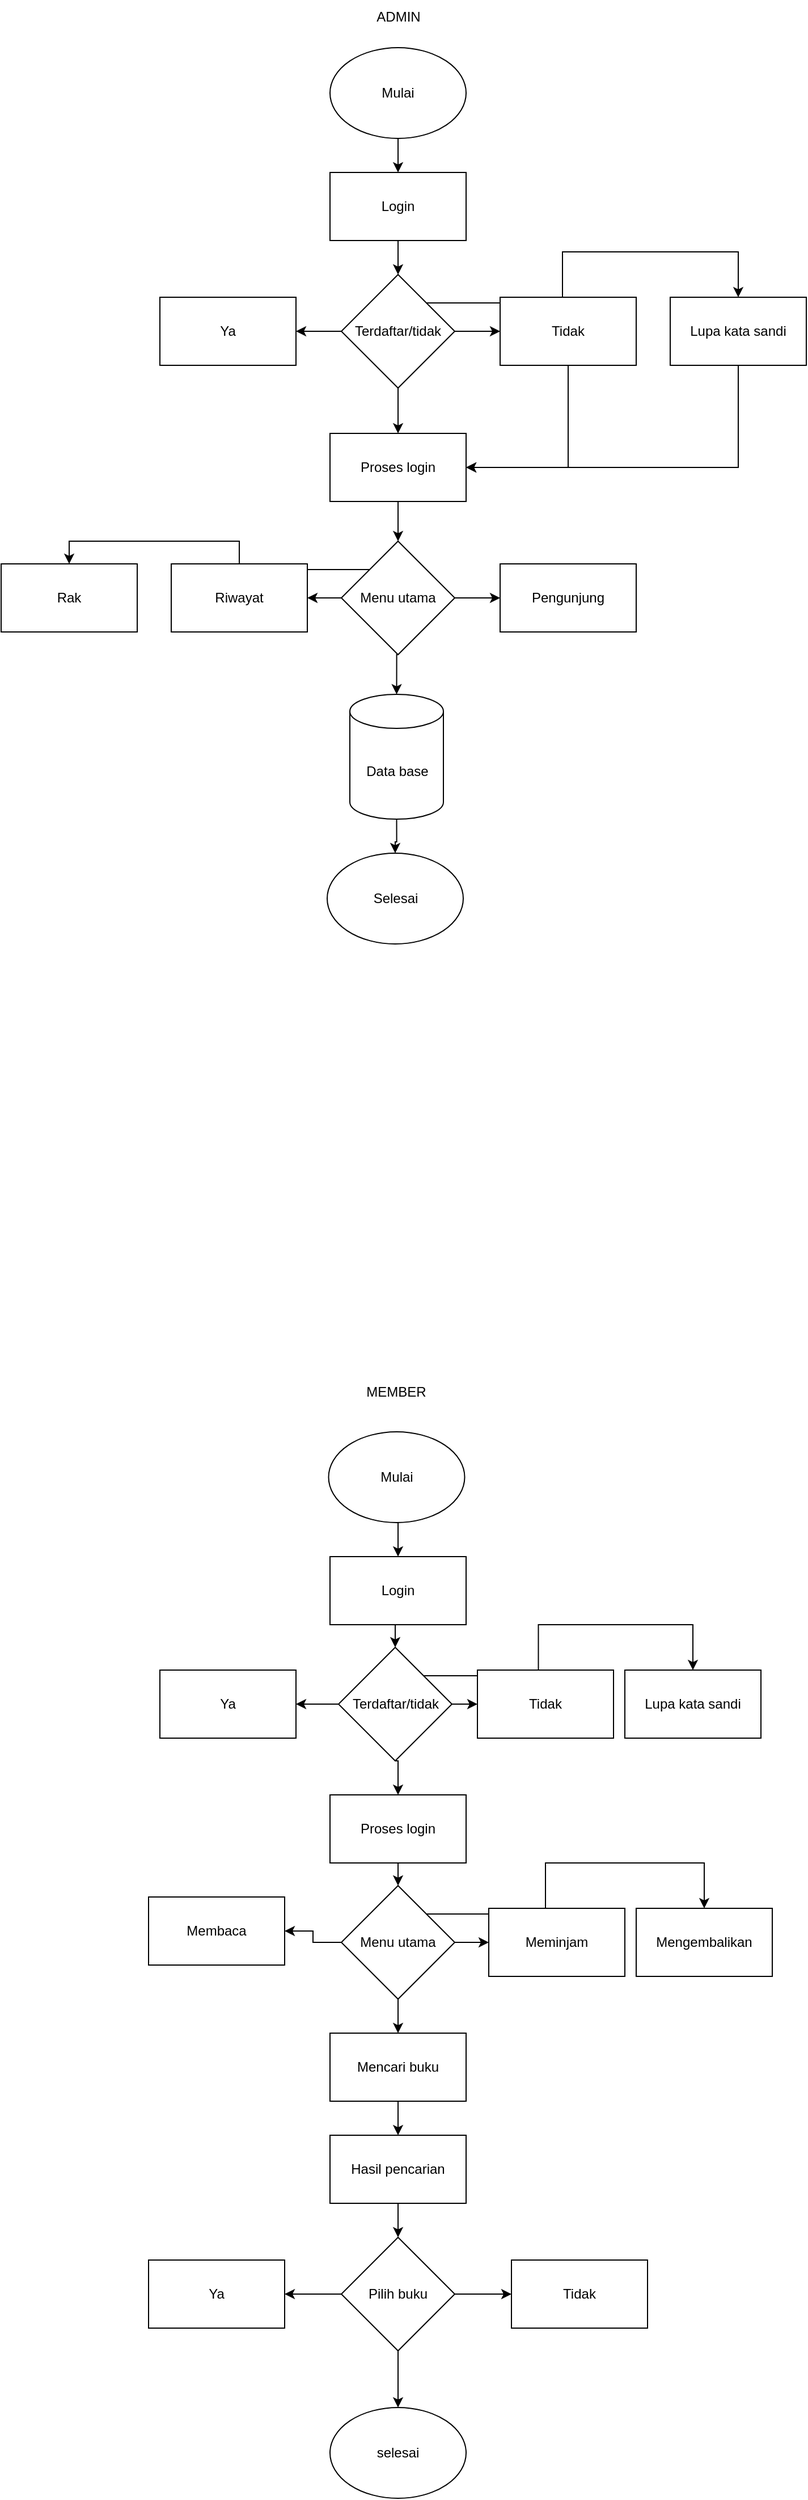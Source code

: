 <mxfile version="24.7.12">
  <diagram id="C5RBs43oDa-KdzZeNtuy" name="Page-1">
    <mxGraphModel dx="1434" dy="772" grid="1" gridSize="10" guides="1" tooltips="1" connect="1" arrows="1" fold="1" page="1" pageScale="1" pageWidth="827" pageHeight="1169" math="0" shadow="0">
      <root>
        <mxCell id="WIyWlLk6GJQsqaUBKTNV-0" />
        <mxCell id="WIyWlLk6GJQsqaUBKTNV-1" parent="WIyWlLk6GJQsqaUBKTNV-0" />
        <mxCell id="UuX250BPfMBqZ1j2QzMZ-12" style="edgeStyle=orthogonalEdgeStyle;rounded=0;orthogonalLoop=1;jettySize=auto;html=1;exitX=0.5;exitY=1;exitDx=0;exitDy=0;" edge="1" parent="WIyWlLk6GJQsqaUBKTNV-1" source="UuX250BPfMBqZ1j2QzMZ-0" target="UuX250BPfMBqZ1j2QzMZ-1">
          <mxGeometry relative="1" as="geometry" />
        </mxCell>
        <mxCell id="UuX250BPfMBqZ1j2QzMZ-0" value="Mulai" style="ellipse;whiteSpace=wrap;html=1;" vertex="1" parent="WIyWlLk6GJQsqaUBKTNV-1">
          <mxGeometry x="370" y="50" width="120" height="80" as="geometry" />
        </mxCell>
        <mxCell id="UuX250BPfMBqZ1j2QzMZ-13" style="edgeStyle=orthogonalEdgeStyle;rounded=0;orthogonalLoop=1;jettySize=auto;html=1;exitX=0.5;exitY=1;exitDx=0;exitDy=0;entryX=0.5;entryY=0;entryDx=0;entryDy=0;" edge="1" parent="WIyWlLk6GJQsqaUBKTNV-1" source="UuX250BPfMBqZ1j2QzMZ-1" target="UuX250BPfMBqZ1j2QzMZ-2">
          <mxGeometry relative="1" as="geometry" />
        </mxCell>
        <mxCell id="UuX250BPfMBqZ1j2QzMZ-1" value="Login" style="rounded=0;whiteSpace=wrap;html=1;" vertex="1" parent="WIyWlLk6GJQsqaUBKTNV-1">
          <mxGeometry x="370" y="160" width="120" height="60" as="geometry" />
        </mxCell>
        <mxCell id="UuX250BPfMBqZ1j2QzMZ-14" style="edgeStyle=orthogonalEdgeStyle;rounded=0;orthogonalLoop=1;jettySize=auto;html=1;exitX=1;exitY=0.5;exitDx=0;exitDy=0;entryX=0;entryY=0.5;entryDx=0;entryDy=0;" edge="1" parent="WIyWlLk6GJQsqaUBKTNV-1" source="UuX250BPfMBqZ1j2QzMZ-2" target="UuX250BPfMBqZ1j2QzMZ-4">
          <mxGeometry relative="1" as="geometry" />
        </mxCell>
        <mxCell id="UuX250BPfMBqZ1j2QzMZ-15" style="edgeStyle=orthogonalEdgeStyle;rounded=0;orthogonalLoop=1;jettySize=auto;html=1;exitX=1;exitY=0;exitDx=0;exitDy=0;entryX=0.5;entryY=0;entryDx=0;entryDy=0;" edge="1" parent="WIyWlLk6GJQsqaUBKTNV-1" source="UuX250BPfMBqZ1j2QzMZ-2" target="UuX250BPfMBqZ1j2QzMZ-5">
          <mxGeometry relative="1" as="geometry" />
        </mxCell>
        <mxCell id="UuX250BPfMBqZ1j2QzMZ-16" style="edgeStyle=orthogonalEdgeStyle;rounded=0;orthogonalLoop=1;jettySize=auto;html=1;exitX=0;exitY=0.5;exitDx=0;exitDy=0;entryX=1;entryY=0.5;entryDx=0;entryDy=0;" edge="1" parent="WIyWlLk6GJQsqaUBKTNV-1" source="UuX250BPfMBqZ1j2QzMZ-2" target="UuX250BPfMBqZ1j2QzMZ-3">
          <mxGeometry relative="1" as="geometry" />
        </mxCell>
        <mxCell id="UuX250BPfMBqZ1j2QzMZ-17" style="edgeStyle=orthogonalEdgeStyle;rounded=0;orthogonalLoop=1;jettySize=auto;html=1;exitX=0.5;exitY=1;exitDx=0;exitDy=0;entryX=0.5;entryY=0;entryDx=0;entryDy=0;" edge="1" parent="WIyWlLk6GJQsqaUBKTNV-1" source="UuX250BPfMBqZ1j2QzMZ-2" target="UuX250BPfMBqZ1j2QzMZ-6">
          <mxGeometry relative="1" as="geometry" />
        </mxCell>
        <mxCell id="UuX250BPfMBqZ1j2QzMZ-2" value="Terdaftar/tidak" style="rhombus;whiteSpace=wrap;html=1;" vertex="1" parent="WIyWlLk6GJQsqaUBKTNV-1">
          <mxGeometry x="380" y="250" width="100" height="100" as="geometry" />
        </mxCell>
        <mxCell id="UuX250BPfMBqZ1j2QzMZ-3" value="Ya" style="rounded=0;whiteSpace=wrap;html=1;" vertex="1" parent="WIyWlLk6GJQsqaUBKTNV-1">
          <mxGeometry x="220" y="270" width="120" height="60" as="geometry" />
        </mxCell>
        <mxCell id="UuX250BPfMBqZ1j2QzMZ-18" style="edgeStyle=orthogonalEdgeStyle;rounded=0;orthogonalLoop=1;jettySize=auto;html=1;exitX=0.5;exitY=1;exitDx=0;exitDy=0;entryX=1;entryY=0.5;entryDx=0;entryDy=0;" edge="1" parent="WIyWlLk6GJQsqaUBKTNV-1" source="UuX250BPfMBqZ1j2QzMZ-4" target="UuX250BPfMBqZ1j2QzMZ-6">
          <mxGeometry relative="1" as="geometry" />
        </mxCell>
        <mxCell id="UuX250BPfMBqZ1j2QzMZ-4" value="Tidak" style="rounded=0;whiteSpace=wrap;html=1;" vertex="1" parent="WIyWlLk6GJQsqaUBKTNV-1">
          <mxGeometry x="520" y="270" width="120" height="60" as="geometry" />
        </mxCell>
        <mxCell id="UuX250BPfMBqZ1j2QzMZ-19" style="edgeStyle=orthogonalEdgeStyle;rounded=0;orthogonalLoop=1;jettySize=auto;html=1;exitX=0.5;exitY=1;exitDx=0;exitDy=0;entryX=1;entryY=0.5;entryDx=0;entryDy=0;" edge="1" parent="WIyWlLk6GJQsqaUBKTNV-1" source="UuX250BPfMBqZ1j2QzMZ-5" target="UuX250BPfMBqZ1j2QzMZ-6">
          <mxGeometry relative="1" as="geometry" />
        </mxCell>
        <mxCell id="UuX250BPfMBqZ1j2QzMZ-5" value="Lupa kata sandi" style="rounded=0;whiteSpace=wrap;html=1;" vertex="1" parent="WIyWlLk6GJQsqaUBKTNV-1">
          <mxGeometry x="670" y="270" width="120" height="60" as="geometry" />
        </mxCell>
        <mxCell id="UuX250BPfMBqZ1j2QzMZ-20" style="edgeStyle=orthogonalEdgeStyle;rounded=0;orthogonalLoop=1;jettySize=auto;html=1;exitX=0.5;exitY=1;exitDx=0;exitDy=0;entryX=0.5;entryY=0;entryDx=0;entryDy=0;" edge="1" parent="WIyWlLk6GJQsqaUBKTNV-1" source="UuX250BPfMBqZ1j2QzMZ-6" target="UuX250BPfMBqZ1j2QzMZ-7">
          <mxGeometry relative="1" as="geometry" />
        </mxCell>
        <mxCell id="UuX250BPfMBqZ1j2QzMZ-6" value="Proses login" style="rounded=0;whiteSpace=wrap;html=1;" vertex="1" parent="WIyWlLk6GJQsqaUBKTNV-1">
          <mxGeometry x="370" y="390" width="120" height="60" as="geometry" />
        </mxCell>
        <mxCell id="UuX250BPfMBqZ1j2QzMZ-21" style="edgeStyle=orthogonalEdgeStyle;rounded=0;orthogonalLoop=1;jettySize=auto;html=1;exitX=1;exitY=0.5;exitDx=0;exitDy=0;entryX=0;entryY=0.5;entryDx=0;entryDy=0;" edge="1" parent="WIyWlLk6GJQsqaUBKTNV-1" source="UuX250BPfMBqZ1j2QzMZ-7" target="UuX250BPfMBqZ1j2QzMZ-10">
          <mxGeometry relative="1" as="geometry" />
        </mxCell>
        <mxCell id="UuX250BPfMBqZ1j2QzMZ-22" style="edgeStyle=orthogonalEdgeStyle;rounded=0;orthogonalLoop=1;jettySize=auto;html=1;exitX=0;exitY=0.5;exitDx=0;exitDy=0;entryX=1;entryY=0.5;entryDx=0;entryDy=0;" edge="1" parent="WIyWlLk6GJQsqaUBKTNV-1" source="UuX250BPfMBqZ1j2QzMZ-7" target="UuX250BPfMBqZ1j2QzMZ-8">
          <mxGeometry relative="1" as="geometry" />
        </mxCell>
        <mxCell id="UuX250BPfMBqZ1j2QzMZ-23" style="edgeStyle=orthogonalEdgeStyle;rounded=0;orthogonalLoop=1;jettySize=auto;html=1;exitX=0;exitY=0;exitDx=0;exitDy=0;entryX=0.5;entryY=0;entryDx=0;entryDy=0;" edge="1" parent="WIyWlLk6GJQsqaUBKTNV-1" source="UuX250BPfMBqZ1j2QzMZ-7" target="UuX250BPfMBqZ1j2QzMZ-9">
          <mxGeometry relative="1" as="geometry" />
        </mxCell>
        <mxCell id="UuX250BPfMBqZ1j2QzMZ-7" value="Menu utama" style="rhombus;whiteSpace=wrap;html=1;" vertex="1" parent="WIyWlLk6GJQsqaUBKTNV-1">
          <mxGeometry x="380" y="485" width="100" height="100" as="geometry" />
        </mxCell>
        <mxCell id="UuX250BPfMBqZ1j2QzMZ-8" value="Riwayat" style="rounded=0;whiteSpace=wrap;html=1;" vertex="1" parent="WIyWlLk6GJQsqaUBKTNV-1">
          <mxGeometry x="230" y="505" width="120" height="60" as="geometry" />
        </mxCell>
        <mxCell id="UuX250BPfMBqZ1j2QzMZ-9" value="Rak" style="rounded=0;whiteSpace=wrap;html=1;" vertex="1" parent="WIyWlLk6GJQsqaUBKTNV-1">
          <mxGeometry x="80" y="505" width="120" height="60" as="geometry" />
        </mxCell>
        <mxCell id="UuX250BPfMBqZ1j2QzMZ-10" value="Pengunjung" style="rounded=0;whiteSpace=wrap;html=1;" vertex="1" parent="WIyWlLk6GJQsqaUBKTNV-1">
          <mxGeometry x="520" y="505" width="120" height="60" as="geometry" />
        </mxCell>
        <mxCell id="UuX250BPfMBqZ1j2QzMZ-11" value="Selesai" style="ellipse;whiteSpace=wrap;html=1;" vertex="1" parent="WIyWlLk6GJQsqaUBKTNV-1">
          <mxGeometry x="367.5" y="760" width="120" height="80" as="geometry" />
        </mxCell>
        <mxCell id="UuX250BPfMBqZ1j2QzMZ-25" value="ADMIN" style="text;html=1;align=center;verticalAlign=middle;resizable=0;points=[];autosize=1;strokeColor=none;fillColor=none;" vertex="1" parent="WIyWlLk6GJQsqaUBKTNV-1">
          <mxGeometry x="400" y="8" width="60" height="30" as="geometry" />
        </mxCell>
        <mxCell id="UuX250BPfMBqZ1j2QzMZ-38" style="edgeStyle=orthogonalEdgeStyle;rounded=0;orthogonalLoop=1;jettySize=auto;html=1;exitX=0.5;exitY=1;exitDx=0;exitDy=0;entryX=0.5;entryY=0;entryDx=0;entryDy=0;" edge="1" parent="WIyWlLk6GJQsqaUBKTNV-1" source="UuX250BPfMBqZ1j2QzMZ-26" target="UuX250BPfMBqZ1j2QzMZ-28">
          <mxGeometry relative="1" as="geometry" />
        </mxCell>
        <mxCell id="UuX250BPfMBqZ1j2QzMZ-26" value="Mulai" style="ellipse;whiteSpace=wrap;html=1;" vertex="1" parent="WIyWlLk6GJQsqaUBKTNV-1">
          <mxGeometry x="368.75" y="1270" width="120" height="80" as="geometry" />
        </mxCell>
        <mxCell id="UuX250BPfMBqZ1j2QzMZ-27" value="MEMBER" style="text;html=1;align=center;verticalAlign=middle;resizable=0;points=[];autosize=1;strokeColor=none;fillColor=none;" vertex="1" parent="WIyWlLk6GJQsqaUBKTNV-1">
          <mxGeometry x="387.5" y="1220" width="80" height="30" as="geometry" />
        </mxCell>
        <mxCell id="UuX250BPfMBqZ1j2QzMZ-63" style="edgeStyle=orthogonalEdgeStyle;rounded=0;orthogonalLoop=1;jettySize=auto;html=1;exitX=0.5;exitY=1;exitDx=0;exitDy=0;entryX=0.5;entryY=0;entryDx=0;entryDy=0;" edge="1" parent="WIyWlLk6GJQsqaUBKTNV-1" source="UuX250BPfMBqZ1j2QzMZ-28" target="UuX250BPfMBqZ1j2QzMZ-29">
          <mxGeometry relative="1" as="geometry" />
        </mxCell>
        <mxCell id="UuX250BPfMBqZ1j2QzMZ-28" value="Login" style="rounded=0;whiteSpace=wrap;html=1;" vertex="1" parent="WIyWlLk6GJQsqaUBKTNV-1">
          <mxGeometry x="370" y="1380" width="120" height="60" as="geometry" />
        </mxCell>
        <mxCell id="UuX250BPfMBqZ1j2QzMZ-39" style="edgeStyle=orthogonalEdgeStyle;rounded=0;orthogonalLoop=1;jettySize=auto;html=1;exitX=1;exitY=0.5;exitDx=0;exitDy=0;entryX=0;entryY=0.5;entryDx=0;entryDy=0;" edge="1" parent="WIyWlLk6GJQsqaUBKTNV-1" source="UuX250BPfMBqZ1j2QzMZ-29" target="UuX250BPfMBqZ1j2QzMZ-31">
          <mxGeometry relative="1" as="geometry" />
        </mxCell>
        <mxCell id="UuX250BPfMBqZ1j2QzMZ-40" style="edgeStyle=orthogonalEdgeStyle;rounded=0;orthogonalLoop=1;jettySize=auto;html=1;exitX=1;exitY=0;exitDx=0;exitDy=0;entryX=0.5;entryY=0;entryDx=0;entryDy=0;" edge="1" parent="WIyWlLk6GJQsqaUBKTNV-1" source="UuX250BPfMBqZ1j2QzMZ-29" target="UuX250BPfMBqZ1j2QzMZ-32">
          <mxGeometry relative="1" as="geometry" />
        </mxCell>
        <mxCell id="UuX250BPfMBqZ1j2QzMZ-41" style="edgeStyle=orthogonalEdgeStyle;rounded=0;orthogonalLoop=1;jettySize=auto;html=1;exitX=0;exitY=0.5;exitDx=0;exitDy=0;entryX=1;entryY=0.5;entryDx=0;entryDy=0;" edge="1" parent="WIyWlLk6GJQsqaUBKTNV-1" source="UuX250BPfMBqZ1j2QzMZ-29" target="UuX250BPfMBqZ1j2QzMZ-30">
          <mxGeometry relative="1" as="geometry" />
        </mxCell>
        <mxCell id="UuX250BPfMBqZ1j2QzMZ-42" style="edgeStyle=orthogonalEdgeStyle;rounded=0;orthogonalLoop=1;jettySize=auto;html=1;exitX=0.5;exitY=1;exitDx=0;exitDy=0;entryX=0.5;entryY=0;entryDx=0;entryDy=0;" edge="1" parent="WIyWlLk6GJQsqaUBKTNV-1" source="UuX250BPfMBqZ1j2QzMZ-29" target="UuX250BPfMBqZ1j2QzMZ-33">
          <mxGeometry relative="1" as="geometry" />
        </mxCell>
        <mxCell id="UuX250BPfMBqZ1j2QzMZ-29" value="Terdaftar/tidak" style="rhombus;whiteSpace=wrap;html=1;" vertex="1" parent="WIyWlLk6GJQsqaUBKTNV-1">
          <mxGeometry x="377.5" y="1460" width="100" height="100" as="geometry" />
        </mxCell>
        <mxCell id="UuX250BPfMBqZ1j2QzMZ-30" value="Ya" style="rounded=0;whiteSpace=wrap;html=1;" vertex="1" parent="WIyWlLk6GJQsqaUBKTNV-1">
          <mxGeometry x="220" y="1480" width="120" height="60" as="geometry" />
        </mxCell>
        <mxCell id="UuX250BPfMBqZ1j2QzMZ-31" value="Tidak" style="rounded=0;whiteSpace=wrap;html=1;" vertex="1" parent="WIyWlLk6GJQsqaUBKTNV-1">
          <mxGeometry x="500" y="1480" width="120" height="60" as="geometry" />
        </mxCell>
        <mxCell id="UuX250BPfMBqZ1j2QzMZ-32" value="Lupa kata sandi" style="rounded=0;whiteSpace=wrap;html=1;" vertex="1" parent="WIyWlLk6GJQsqaUBKTNV-1">
          <mxGeometry x="630" y="1480" width="120" height="60" as="geometry" />
        </mxCell>
        <mxCell id="UuX250BPfMBqZ1j2QzMZ-43" style="edgeStyle=orthogonalEdgeStyle;rounded=0;orthogonalLoop=1;jettySize=auto;html=1;exitX=0.5;exitY=1;exitDx=0;exitDy=0;entryX=0.5;entryY=0;entryDx=0;entryDy=0;" edge="1" parent="WIyWlLk6GJQsqaUBKTNV-1" source="UuX250BPfMBqZ1j2QzMZ-33" target="UuX250BPfMBqZ1j2QzMZ-35">
          <mxGeometry relative="1" as="geometry" />
        </mxCell>
        <mxCell id="UuX250BPfMBqZ1j2QzMZ-33" value="Proses login" style="rounded=0;whiteSpace=wrap;html=1;" vertex="1" parent="WIyWlLk6GJQsqaUBKTNV-1">
          <mxGeometry x="370" y="1590" width="120" height="60" as="geometry" />
        </mxCell>
        <mxCell id="UuX250BPfMBqZ1j2QzMZ-34" value="Membaca" style="rounded=0;whiteSpace=wrap;html=1;" vertex="1" parent="WIyWlLk6GJQsqaUBKTNV-1">
          <mxGeometry x="210" y="1680" width="120" height="60" as="geometry" />
        </mxCell>
        <mxCell id="UuX250BPfMBqZ1j2QzMZ-44" style="edgeStyle=orthogonalEdgeStyle;rounded=0;orthogonalLoop=1;jettySize=auto;html=1;exitX=1;exitY=0.5;exitDx=0;exitDy=0;entryX=0;entryY=0.5;entryDx=0;entryDy=0;" edge="1" parent="WIyWlLk6GJQsqaUBKTNV-1" source="UuX250BPfMBqZ1j2QzMZ-35" target="UuX250BPfMBqZ1j2QzMZ-36">
          <mxGeometry relative="1" as="geometry" />
        </mxCell>
        <mxCell id="UuX250BPfMBqZ1j2QzMZ-45" style="edgeStyle=orthogonalEdgeStyle;rounded=0;orthogonalLoop=1;jettySize=auto;html=1;exitX=0;exitY=0.5;exitDx=0;exitDy=0;entryX=1;entryY=0.5;entryDx=0;entryDy=0;" edge="1" parent="WIyWlLk6GJQsqaUBKTNV-1" source="UuX250BPfMBqZ1j2QzMZ-35" target="UuX250BPfMBqZ1j2QzMZ-34">
          <mxGeometry relative="1" as="geometry" />
        </mxCell>
        <mxCell id="UuX250BPfMBqZ1j2QzMZ-46" style="edgeStyle=orthogonalEdgeStyle;rounded=0;orthogonalLoop=1;jettySize=auto;html=1;exitX=1;exitY=0;exitDx=0;exitDy=0;entryX=0.5;entryY=0;entryDx=0;entryDy=0;" edge="1" parent="WIyWlLk6GJQsqaUBKTNV-1" source="UuX250BPfMBqZ1j2QzMZ-35" target="UuX250BPfMBqZ1j2QzMZ-37">
          <mxGeometry relative="1" as="geometry" />
        </mxCell>
        <mxCell id="UuX250BPfMBqZ1j2QzMZ-52" style="edgeStyle=orthogonalEdgeStyle;rounded=0;orthogonalLoop=1;jettySize=auto;html=1;exitX=0.5;exitY=1;exitDx=0;exitDy=0;entryX=0.5;entryY=0;entryDx=0;entryDy=0;" edge="1" parent="WIyWlLk6GJQsqaUBKTNV-1" source="UuX250BPfMBqZ1j2QzMZ-35" target="UuX250BPfMBqZ1j2QzMZ-47">
          <mxGeometry relative="1" as="geometry" />
        </mxCell>
        <mxCell id="UuX250BPfMBqZ1j2QzMZ-35" value="Menu utama" style="rhombus;whiteSpace=wrap;html=1;" vertex="1" parent="WIyWlLk6GJQsqaUBKTNV-1">
          <mxGeometry x="380" y="1670" width="100" height="100" as="geometry" />
        </mxCell>
        <mxCell id="UuX250BPfMBqZ1j2QzMZ-36" value="Meminjam" style="rounded=0;whiteSpace=wrap;html=1;" vertex="1" parent="WIyWlLk6GJQsqaUBKTNV-1">
          <mxGeometry x="510" y="1690" width="120" height="60" as="geometry" />
        </mxCell>
        <mxCell id="UuX250BPfMBqZ1j2QzMZ-37" value="Mengembalikan" style="rounded=0;whiteSpace=wrap;html=1;" vertex="1" parent="WIyWlLk6GJQsqaUBKTNV-1">
          <mxGeometry x="640" y="1690" width="120" height="60" as="geometry" />
        </mxCell>
        <mxCell id="UuX250BPfMBqZ1j2QzMZ-53" style="edgeStyle=orthogonalEdgeStyle;rounded=0;orthogonalLoop=1;jettySize=auto;html=1;exitX=0.5;exitY=1;exitDx=0;exitDy=0;entryX=0.5;entryY=0;entryDx=0;entryDy=0;" edge="1" parent="WIyWlLk6GJQsqaUBKTNV-1" source="UuX250BPfMBqZ1j2QzMZ-47" target="UuX250BPfMBqZ1j2QzMZ-48">
          <mxGeometry relative="1" as="geometry" />
        </mxCell>
        <mxCell id="UuX250BPfMBqZ1j2QzMZ-47" value="Mencari buku" style="rounded=0;whiteSpace=wrap;html=1;" vertex="1" parent="WIyWlLk6GJQsqaUBKTNV-1">
          <mxGeometry x="370" y="1800" width="120" height="60" as="geometry" />
        </mxCell>
        <mxCell id="UuX250BPfMBqZ1j2QzMZ-54" style="edgeStyle=orthogonalEdgeStyle;rounded=0;orthogonalLoop=1;jettySize=auto;html=1;exitX=0.5;exitY=1;exitDx=0;exitDy=0;entryX=0.5;entryY=0;entryDx=0;entryDy=0;" edge="1" parent="WIyWlLk6GJQsqaUBKTNV-1" source="UuX250BPfMBqZ1j2QzMZ-48" target="UuX250BPfMBqZ1j2QzMZ-49">
          <mxGeometry relative="1" as="geometry" />
        </mxCell>
        <mxCell id="UuX250BPfMBqZ1j2QzMZ-48" value="Hasil pencarian" style="rounded=0;whiteSpace=wrap;html=1;" vertex="1" parent="WIyWlLk6GJQsqaUBKTNV-1">
          <mxGeometry x="370" y="1890" width="120" height="60" as="geometry" />
        </mxCell>
        <mxCell id="UuX250BPfMBqZ1j2QzMZ-57" style="edgeStyle=orthogonalEdgeStyle;rounded=0;orthogonalLoop=1;jettySize=auto;html=1;exitX=1;exitY=0.5;exitDx=0;exitDy=0;entryX=0;entryY=0.5;entryDx=0;entryDy=0;" edge="1" parent="WIyWlLk6GJQsqaUBKTNV-1" source="UuX250BPfMBqZ1j2QzMZ-49" target="UuX250BPfMBqZ1j2QzMZ-50">
          <mxGeometry relative="1" as="geometry" />
        </mxCell>
        <mxCell id="UuX250BPfMBqZ1j2QzMZ-58" style="edgeStyle=orthogonalEdgeStyle;rounded=0;orthogonalLoop=1;jettySize=auto;html=1;exitX=0;exitY=0.5;exitDx=0;exitDy=0;" edge="1" parent="WIyWlLk6GJQsqaUBKTNV-1" source="UuX250BPfMBqZ1j2QzMZ-49" target="UuX250BPfMBqZ1j2QzMZ-51">
          <mxGeometry relative="1" as="geometry" />
        </mxCell>
        <mxCell id="UuX250BPfMBqZ1j2QzMZ-59" style="edgeStyle=orthogonalEdgeStyle;rounded=0;orthogonalLoop=1;jettySize=auto;html=1;exitX=0.5;exitY=1;exitDx=0;exitDy=0;" edge="1" parent="WIyWlLk6GJQsqaUBKTNV-1" source="UuX250BPfMBqZ1j2QzMZ-49" target="UuX250BPfMBqZ1j2QzMZ-56">
          <mxGeometry relative="1" as="geometry" />
        </mxCell>
        <mxCell id="UuX250BPfMBqZ1j2QzMZ-49" value="Pilih buku" style="rhombus;whiteSpace=wrap;html=1;" vertex="1" parent="WIyWlLk6GJQsqaUBKTNV-1">
          <mxGeometry x="380" y="1980" width="100" height="100" as="geometry" />
        </mxCell>
        <mxCell id="UuX250BPfMBqZ1j2QzMZ-50" value="Tidak" style="rounded=0;whiteSpace=wrap;html=1;" vertex="1" parent="WIyWlLk6GJQsqaUBKTNV-1">
          <mxGeometry x="530" y="2000" width="120" height="60" as="geometry" />
        </mxCell>
        <mxCell id="UuX250BPfMBqZ1j2QzMZ-51" value="Ya" style="rounded=0;whiteSpace=wrap;html=1;" vertex="1" parent="WIyWlLk6GJQsqaUBKTNV-1">
          <mxGeometry x="210" y="2000" width="120" height="60" as="geometry" />
        </mxCell>
        <mxCell id="UuX250BPfMBqZ1j2QzMZ-56" value="selesai" style="ellipse;whiteSpace=wrap;html=1;" vertex="1" parent="WIyWlLk6GJQsqaUBKTNV-1">
          <mxGeometry x="370" y="2130" width="120" height="80" as="geometry" />
        </mxCell>
        <mxCell id="UuX250BPfMBqZ1j2QzMZ-64" style="edgeStyle=orthogonalEdgeStyle;rounded=0;orthogonalLoop=1;jettySize=auto;html=1;exitX=0.5;exitY=1;exitDx=0;exitDy=0;exitPerimeter=0;" edge="1" parent="WIyWlLk6GJQsqaUBKTNV-1" source="UuX250BPfMBqZ1j2QzMZ-60" target="UuX250BPfMBqZ1j2QzMZ-11">
          <mxGeometry relative="1" as="geometry" />
        </mxCell>
        <mxCell id="UuX250BPfMBqZ1j2QzMZ-60" value="Data base" style="shape=cylinder3;whiteSpace=wrap;html=1;boundedLbl=1;backgroundOutline=1;size=15;" vertex="1" parent="WIyWlLk6GJQsqaUBKTNV-1">
          <mxGeometry x="387.5" y="620" width="82.5" height="110" as="geometry" />
        </mxCell>
        <mxCell id="UuX250BPfMBqZ1j2QzMZ-62" style="edgeStyle=orthogonalEdgeStyle;rounded=0;orthogonalLoop=1;jettySize=auto;html=1;exitX=0.5;exitY=1;exitDx=0;exitDy=0;entryX=0.5;entryY=0;entryDx=0;entryDy=0;entryPerimeter=0;" edge="1" parent="WIyWlLk6GJQsqaUBKTNV-1" source="UuX250BPfMBqZ1j2QzMZ-7" target="UuX250BPfMBqZ1j2QzMZ-60">
          <mxGeometry relative="1" as="geometry" />
        </mxCell>
      </root>
    </mxGraphModel>
  </diagram>
</mxfile>

